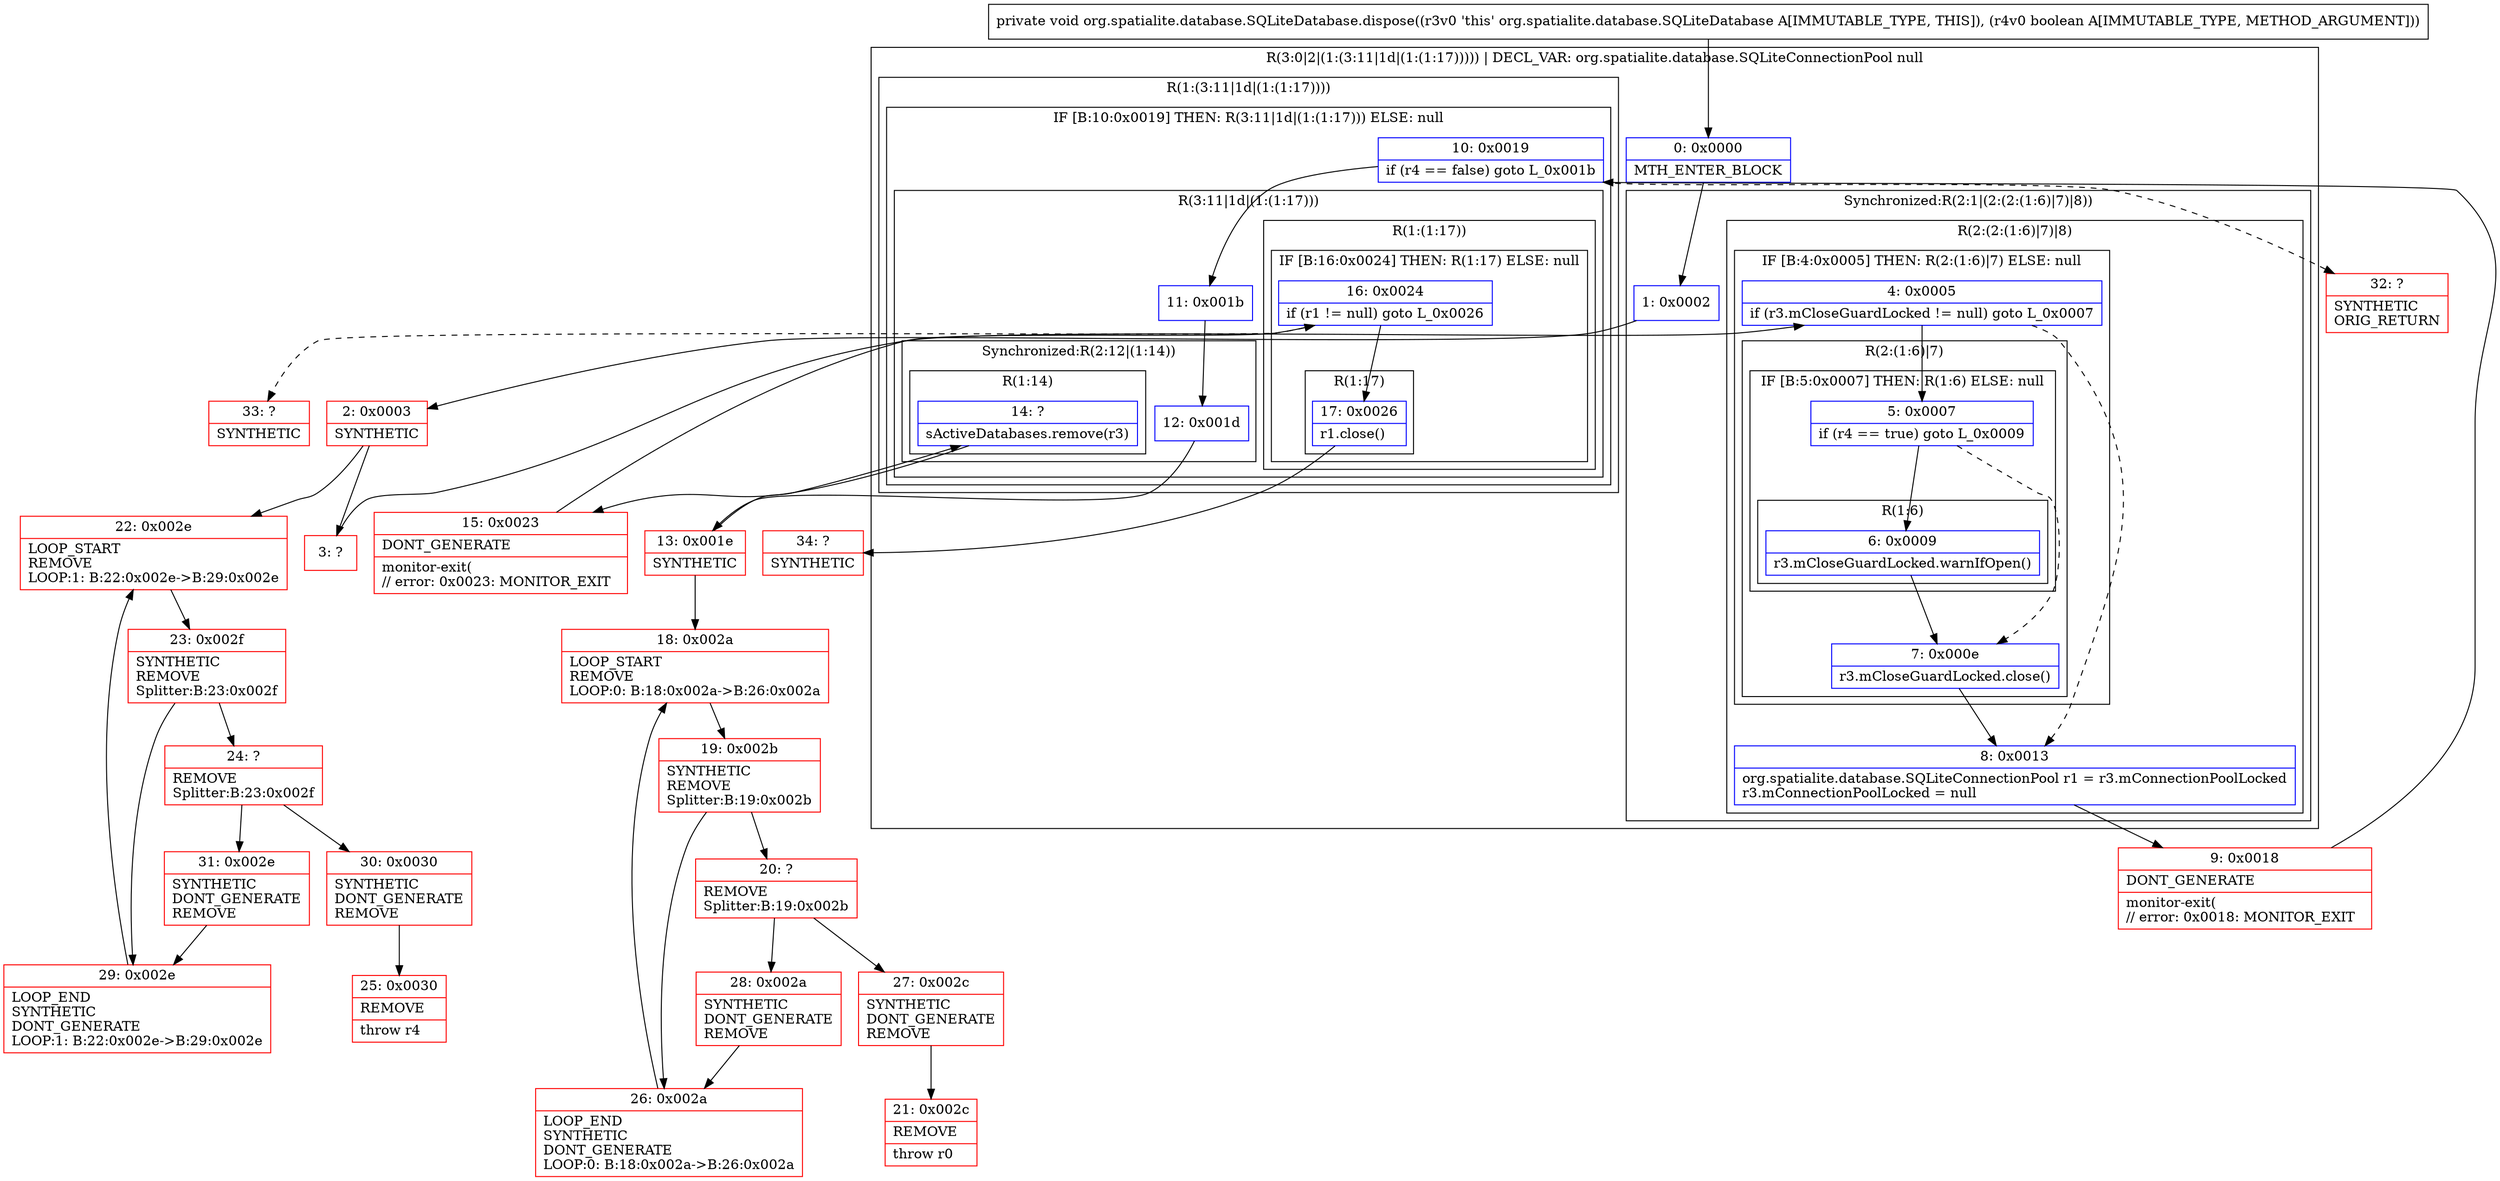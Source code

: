digraph "CFG fororg.spatialite.database.SQLiteDatabase.dispose(Z)V" {
subgraph cluster_Region_818452494 {
label = "R(3:0|2|(1:(3:11|1d|(1:(1:17))))) | DECL_VAR: org.spatialite.database.SQLiteConnectionPool null\l";
node [shape=record,color=blue];
Node_0 [shape=record,label="{0\:\ 0x0000|MTH_ENTER_BLOCK\l}"];
subgraph cluster_SynchronizedRegion_925810104 {
label = "Synchronized:R(2:1|(2:(2:(1:6)|7)|8))";
node [shape=record,color=blue];
Node_1 [shape=record,label="{1\:\ 0x0002}"];
subgraph cluster_Region_1515107159 {
label = "R(2:(2:(1:6)|7)|8)";
node [shape=record,color=blue];
subgraph cluster_IfRegion_1640076732 {
label = "IF [B:4:0x0005] THEN: R(2:(1:6)|7) ELSE: null";
node [shape=record,color=blue];
Node_4 [shape=record,label="{4\:\ 0x0005|if (r3.mCloseGuardLocked != null) goto L_0x0007\l}"];
subgraph cluster_Region_1388424111 {
label = "R(2:(1:6)|7)";
node [shape=record,color=blue];
subgraph cluster_IfRegion_641552657 {
label = "IF [B:5:0x0007] THEN: R(1:6) ELSE: null";
node [shape=record,color=blue];
Node_5 [shape=record,label="{5\:\ 0x0007|if (r4 == true) goto L_0x0009\l}"];
subgraph cluster_Region_1690102547 {
label = "R(1:6)";
node [shape=record,color=blue];
Node_6 [shape=record,label="{6\:\ 0x0009|r3.mCloseGuardLocked.warnIfOpen()\l}"];
}
}
Node_7 [shape=record,label="{7\:\ 0x000e|r3.mCloseGuardLocked.close()\l}"];
}
}
Node_8 [shape=record,label="{8\:\ 0x0013|org.spatialite.database.SQLiteConnectionPool r1 = r3.mConnectionPoolLocked\lr3.mConnectionPoolLocked = null\l}"];
}
}
subgraph cluster_Region_155057741 {
label = "R(1:(3:11|1d|(1:(1:17))))";
node [shape=record,color=blue];
subgraph cluster_IfRegion_1451139094 {
label = "IF [B:10:0x0019] THEN: R(3:11|1d|(1:(1:17))) ELSE: null";
node [shape=record,color=blue];
Node_10 [shape=record,label="{10\:\ 0x0019|if (r4 == false) goto L_0x001b\l}"];
subgraph cluster_Region_436717073 {
label = "R(3:11|1d|(1:(1:17)))";
node [shape=record,color=blue];
Node_11 [shape=record,label="{11\:\ 0x001b}"];
subgraph cluster_SynchronizedRegion_425738801 {
label = "Synchronized:R(2:12|(1:14))";
node [shape=record,color=blue];
Node_12 [shape=record,label="{12\:\ 0x001d}"];
subgraph cluster_Region_2143885510 {
label = "R(1:14)";
node [shape=record,color=blue];
Node_14 [shape=record,label="{14\:\ ?|sActiveDatabases.remove(r3)\l}"];
}
}
subgraph cluster_Region_1544845625 {
label = "R(1:(1:17))";
node [shape=record,color=blue];
subgraph cluster_IfRegion_2034255941 {
label = "IF [B:16:0x0024] THEN: R(1:17) ELSE: null";
node [shape=record,color=blue];
Node_16 [shape=record,label="{16\:\ 0x0024|if (r1 != null) goto L_0x0026\l}"];
subgraph cluster_Region_256542628 {
label = "R(1:17)";
node [shape=record,color=blue];
Node_17 [shape=record,label="{17\:\ 0x0026|r1.close()\l}"];
}
}
}
}
}
}
}
Node_2 [shape=record,color=red,label="{2\:\ 0x0003|SYNTHETIC\l}"];
Node_3 [shape=record,color=red,label="{3\:\ ?}"];
Node_9 [shape=record,color=red,label="{9\:\ 0x0018|DONT_GENERATE\l|monitor\-exit(\l\/\/ error: 0x0018: MONITOR_EXIT  \l}"];
Node_13 [shape=record,color=red,label="{13\:\ 0x001e|SYNTHETIC\l}"];
Node_15 [shape=record,color=red,label="{15\:\ 0x0023|DONT_GENERATE\l|monitor\-exit(\l\/\/ error: 0x0023: MONITOR_EXIT  \l}"];
Node_18 [shape=record,color=red,label="{18\:\ 0x002a|LOOP_START\lREMOVE\lLOOP:0: B:18:0x002a\-\>B:26:0x002a\l}"];
Node_19 [shape=record,color=red,label="{19\:\ 0x002b|SYNTHETIC\lREMOVE\lSplitter:B:19:0x002b\l}"];
Node_20 [shape=record,color=red,label="{20\:\ ?|REMOVE\lSplitter:B:19:0x002b\l}"];
Node_21 [shape=record,color=red,label="{21\:\ 0x002c|REMOVE\l|throw r0\l}"];
Node_22 [shape=record,color=red,label="{22\:\ 0x002e|LOOP_START\lREMOVE\lLOOP:1: B:22:0x002e\-\>B:29:0x002e\l}"];
Node_23 [shape=record,color=red,label="{23\:\ 0x002f|SYNTHETIC\lREMOVE\lSplitter:B:23:0x002f\l}"];
Node_24 [shape=record,color=red,label="{24\:\ ?|REMOVE\lSplitter:B:23:0x002f\l}"];
Node_25 [shape=record,color=red,label="{25\:\ 0x0030|REMOVE\l|throw r4\l}"];
Node_26 [shape=record,color=red,label="{26\:\ 0x002a|LOOP_END\lSYNTHETIC\lDONT_GENERATE\lLOOP:0: B:18:0x002a\-\>B:26:0x002a\l}"];
Node_27 [shape=record,color=red,label="{27\:\ 0x002c|SYNTHETIC\lDONT_GENERATE\lREMOVE\l}"];
Node_28 [shape=record,color=red,label="{28\:\ 0x002a|SYNTHETIC\lDONT_GENERATE\lREMOVE\l}"];
Node_29 [shape=record,color=red,label="{29\:\ 0x002e|LOOP_END\lSYNTHETIC\lDONT_GENERATE\lLOOP:1: B:22:0x002e\-\>B:29:0x002e\l}"];
Node_30 [shape=record,color=red,label="{30\:\ 0x0030|SYNTHETIC\lDONT_GENERATE\lREMOVE\l}"];
Node_31 [shape=record,color=red,label="{31\:\ 0x002e|SYNTHETIC\lDONT_GENERATE\lREMOVE\l}"];
Node_32 [shape=record,color=red,label="{32\:\ ?|SYNTHETIC\lORIG_RETURN\l}"];
Node_33 [shape=record,color=red,label="{33\:\ ?|SYNTHETIC\l}"];
Node_34 [shape=record,color=red,label="{34\:\ ?|SYNTHETIC\l}"];
MethodNode[shape=record,label="{private void org.spatialite.database.SQLiteDatabase.dispose((r3v0 'this' org.spatialite.database.SQLiteDatabase A[IMMUTABLE_TYPE, THIS]), (r4v0 boolean A[IMMUTABLE_TYPE, METHOD_ARGUMENT])) }"];
MethodNode -> Node_0;
Node_0 -> Node_1;
Node_1 -> Node_2;
Node_4 -> Node_5;
Node_4 -> Node_8[style=dashed];
Node_5 -> Node_6;
Node_5 -> Node_7[style=dashed];
Node_6 -> Node_7;
Node_7 -> Node_8;
Node_8 -> Node_9;
Node_10 -> Node_11;
Node_10 -> Node_32[style=dashed];
Node_11 -> Node_12;
Node_12 -> Node_13;
Node_14 -> Node_15;
Node_16 -> Node_17;
Node_16 -> Node_33[style=dashed];
Node_17 -> Node_34;
Node_2 -> Node_3;
Node_2 -> Node_22;
Node_3 -> Node_4;
Node_9 -> Node_10;
Node_13 -> Node_14;
Node_13 -> Node_18;
Node_15 -> Node_16;
Node_18 -> Node_19;
Node_19 -> Node_20;
Node_19 -> Node_26;
Node_20 -> Node_27;
Node_20 -> Node_28;
Node_22 -> Node_23;
Node_23 -> Node_24;
Node_23 -> Node_29;
Node_24 -> Node_30;
Node_24 -> Node_31;
Node_26 -> Node_18;
Node_27 -> Node_21;
Node_28 -> Node_26;
Node_29 -> Node_22;
Node_30 -> Node_25;
Node_31 -> Node_29;
}

